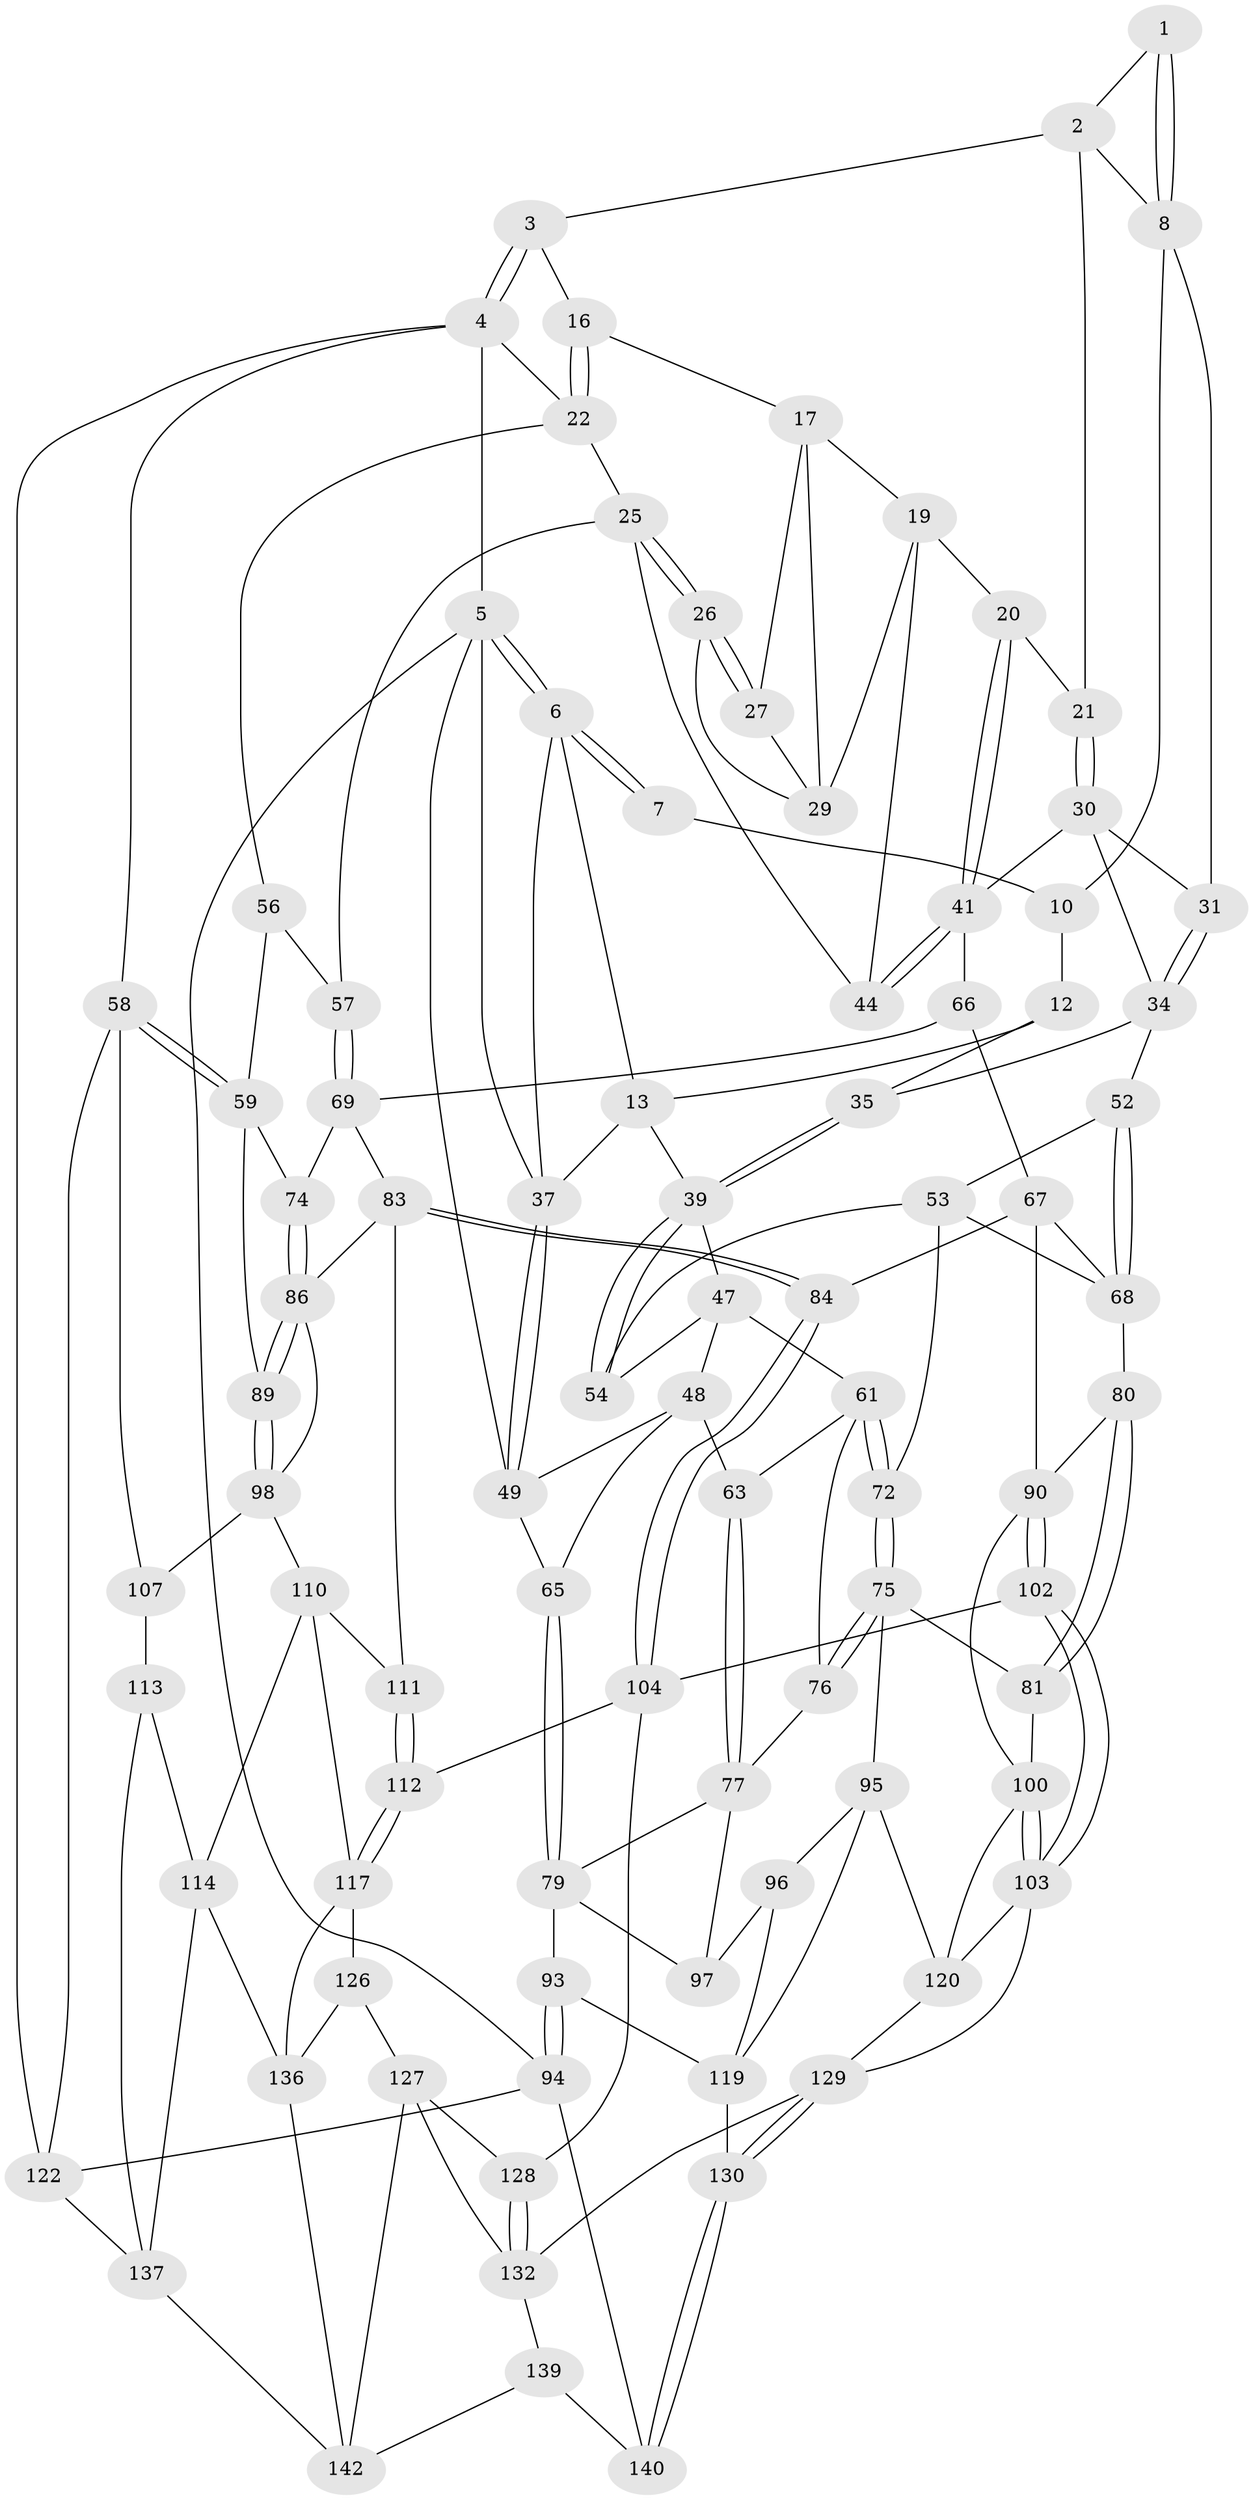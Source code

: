// Generated by graph-tools (version 1.1) at 2025/52/02/27/25 19:52:44]
// undirected, 90 vertices, 197 edges
graph export_dot {
graph [start="1"]
  node [color=gray90,style=filled];
  1 [pos="+0.3962291753346293+0"];
  2 [pos="+0.6767405809051875+0",super="+15"];
  3 [pos="+0.786808457168051+0"];
  4 [pos="+1+0",super="+23"];
  5 [pos="+0+0",super="+46"];
  6 [pos="+0+0",super="+14"];
  7 [pos="+0.09010876858712973+0"];
  8 [pos="+0.3853012610609786+0.047940636048584985",super="+9"];
  10 [pos="+0.25672672522606343+0.09066884029889968",super="+11"];
  12 [pos="+0.14449279505963533+0.13449721501857562",super="+28"];
  13 [pos="+0.09412650596407937+0.1483357776364487",super="+36"];
  16 [pos="+0.7955795108423747+0"];
  17 [pos="+0.7951332848635964+0",super="+18"];
  19 [pos="+0.6579927675000383+0.15996668347703574",super="+33"];
  20 [pos="+0.61826115350822+0.149365565800585"];
  21 [pos="+0.5886327887702455+0.13388806634060793"];
  22 [pos="+1+0.2177814428858383",super="+24"];
  25 [pos="+0.9120095348502897+0.2226775413764198",super="+50"];
  26 [pos="+0.8640734459768871+0.17421546122079817"];
  27 [pos="+0.8123236529976383+0.05959570633909574"];
  29 [pos="+0.7478892065250045+0.16190543263281681",super="+32"];
  30 [pos="+0.5545739432641942+0.15769755949847353",super="+43"];
  31 [pos="+0.38432970467628774+0.10141385238560477"];
  34 [pos="+0.3620575461751797+0.22761948328825113",super="+45"];
  35 [pos="+0.23909680772278033+0.2449577882160102"];
  37 [pos="+0.05803338834127978+0.22250419019140197",super="+38"];
  39 [pos="+0.2297552654515487+0.2575972940982173",super="+40"];
  41 [pos="+0.622673294848881+0.35194688933161533",super="+42"];
  44 [pos="+0.7139256720640669+0.3153846042668926"];
  47 [pos="+0.08626887713270497+0.3219253797957472",super="+55"];
  48 [pos="+0.04998416784184386+0.3266183003375181",super="+64"];
  49 [pos="+0+0.3134310831105322",super="+51"];
  52 [pos="+0.40295971418573867+0.356054836947171"];
  53 [pos="+0.2942489357964001+0.38757599930997794",super="+71"];
  54 [pos="+0.19751716023499594+0.33405666428960235"];
  56 [pos="+0.9173617186858436+0.38738815036160906"];
  57 [pos="+0.8008935097515878+0.403224038525922"];
  58 [pos="+1+0.5254388162196918",super="+106"];
  59 [pos="+1+0.5224793052257508",super="+60"];
  61 [pos="+0.1587950140477427+0.4047355483922017",super="+62"];
  63 [pos="+0.057286739055378+0.45901699710223426"];
  65 [pos="+0+0.44786943904018417"];
  66 [pos="+0.6047066484384994+0.41362247817917724"];
  67 [pos="+0.5288392772574164+0.4968013262015643",super="+85"];
  68 [pos="+0.4160902527124008+0.4871588257205138",super="+73"];
  69 [pos="+0.7967302502247684+0.4512673649375412",super="+70"];
  72 [pos="+0.2462631722751105+0.4896007645614421"];
  74 [pos="+0.8443102374711893+0.5109644075038563"];
  75 [pos="+0.19799498196458548+0.6039314334343128",super="+82"];
  76 [pos="+0.1442677226678775+0.5529048602394465"];
  77 [pos="+0.07371350471389415+0.5359079293407858",super="+78"];
  79 [pos="+0+0.5731125602560417",super="+92"];
  80 [pos="+0.38671484917817034+0.53271408427488"];
  81 [pos="+0.22536096943387166+0.6486854657416873"];
  83 [pos="+0.6912286718777095+0.5989028693030075",super="+88"];
  84 [pos="+0.6266708666931166+0.6405978086919022"];
  86 [pos="+0.8448454666445727+0.5486730816985825",super="+87"];
  89 [pos="+0.9280165344516066+0.598956095643262"];
  90 [pos="+0.4745096188363944+0.6108349199087719",super="+91"];
  93 [pos="+0+1"];
  94 [pos="+0+1"];
  95 [pos="+0.1996809751341014+0.6477969090865517",super="+118"];
  96 [pos="+0.10079187160084128+0.6573485638582395",super="+116"];
  97 [pos="+0.033475926889586+0.6271897520216317",super="+109"];
  98 [pos="+0.9152036696219197+0.6554746855818528",super="+99"];
  100 [pos="+0.397996664753903+0.6291154543351697",super="+101"];
  102 [pos="+0.5443299514563907+0.7622782073709687"];
  103 [pos="+0.42086494449745415+0.7450593868804453",super="+123"];
  104 [pos="+0.5931302617036464+0.7142298049251977",super="+105"];
  107 [pos="+1+0.7800892344120443",super="+108"];
  110 [pos="+0.8154493351512275+0.685000479034954",super="+115"];
  111 [pos="+0.7776385127929587+0.6745523871370404"];
  112 [pos="+0.7459432545748617+0.7348239597974556"];
  113 [pos="+0.9014530644472086+0.7966830140795302",super="+134"];
  114 [pos="+0.8652770136358632+0.8040525693163878",super="+135"];
  117 [pos="+0.7750635898276721+0.8199340983875242",super="+125"];
  119 [pos="+0.12263462710594256+0.7938266568815275",super="+124"];
  120 [pos="+0.294762548672507+0.7332517917237512",super="+121"];
  122 [pos="+1+1"];
  126 [pos="+0.610113550214456+0.8472476885774732"];
  127 [pos="+0.5707923650895309+0.8033627038113199",super="+138"];
  128 [pos="+0.5531878129539335+0.7665312949446199"];
  129 [pos="+0.23139317671554757+0.8915224898510934",super="+131"];
  130 [pos="+0.18932080660465456+0.9381453266204"];
  132 [pos="+0.3713237836525064+0.9198268283043934",super="+133"];
  136 [pos="+0.7907912454252561+0.9948220313005763",super="+141"];
  137 [pos="+0.8903533436849463+1",super="+146"];
  139 [pos="+0.351766006863241+0.9464494785652672",super="+144"];
  140 [pos="+0.2034589590787038+1",super="+145"];
  142 [pos="+0.5415642293947833+1",super="+143"];
  1 -- 2;
  1 -- 8;
  1 -- 8;
  2 -- 3;
  2 -- 8;
  2 -- 21;
  3 -- 4;
  3 -- 4;
  3 -- 16;
  4 -- 5;
  4 -- 122;
  4 -- 58;
  4 -- 22;
  5 -- 6;
  5 -- 6;
  5 -- 94;
  5 -- 37;
  5 -- 49;
  6 -- 7;
  6 -- 7;
  6 -- 37;
  6 -- 13;
  7 -- 10;
  8 -- 10;
  8 -- 31;
  10 -- 12 [weight=2];
  12 -- 13;
  12 -- 35;
  13 -- 37;
  13 -- 39;
  16 -- 17;
  16 -- 22;
  16 -- 22;
  17 -- 27;
  17 -- 19;
  17 -- 29;
  19 -- 20;
  19 -- 44;
  19 -- 29;
  20 -- 21;
  20 -- 41;
  20 -- 41;
  21 -- 30;
  21 -- 30;
  22 -- 56;
  22 -- 25;
  25 -- 26;
  25 -- 26;
  25 -- 44;
  25 -- 57;
  26 -- 27;
  26 -- 27;
  26 -- 29;
  27 -- 29;
  30 -- 31;
  30 -- 41;
  30 -- 34;
  31 -- 34;
  31 -- 34;
  34 -- 35;
  34 -- 52;
  35 -- 39;
  35 -- 39;
  37 -- 49;
  37 -- 49;
  39 -- 54;
  39 -- 54;
  39 -- 47;
  41 -- 44;
  41 -- 44;
  41 -- 66;
  47 -- 48;
  47 -- 61;
  47 -- 54;
  48 -- 49;
  48 -- 65;
  48 -- 63;
  49 -- 65;
  52 -- 53;
  52 -- 68;
  52 -- 68;
  53 -- 54;
  53 -- 72;
  53 -- 68;
  56 -- 57;
  56 -- 59;
  57 -- 69;
  57 -- 69;
  58 -- 59;
  58 -- 59;
  58 -- 107;
  58 -- 122;
  59 -- 89;
  59 -- 74;
  61 -- 72;
  61 -- 72;
  61 -- 76;
  61 -- 63;
  63 -- 77;
  63 -- 77;
  65 -- 79;
  65 -- 79;
  66 -- 67;
  66 -- 69;
  67 -- 68;
  67 -- 90;
  67 -- 84;
  68 -- 80;
  69 -- 74;
  69 -- 83;
  72 -- 75;
  72 -- 75;
  74 -- 86;
  74 -- 86;
  75 -- 76;
  75 -- 76;
  75 -- 81;
  75 -- 95;
  76 -- 77;
  77 -- 97;
  77 -- 79;
  79 -- 93;
  79 -- 97;
  80 -- 81;
  80 -- 81;
  80 -- 90;
  81 -- 100;
  83 -- 84;
  83 -- 84;
  83 -- 111;
  83 -- 86;
  84 -- 104;
  84 -- 104;
  86 -- 89;
  86 -- 89;
  86 -- 98;
  89 -- 98;
  89 -- 98;
  90 -- 102;
  90 -- 102;
  90 -- 100;
  93 -- 94;
  93 -- 94;
  93 -- 119;
  94 -- 122;
  94 -- 140;
  95 -- 96;
  95 -- 119;
  95 -- 120;
  96 -- 97 [weight=2];
  96 -- 119;
  98 -- 107;
  98 -- 110;
  100 -- 103;
  100 -- 103;
  100 -- 120;
  102 -- 103;
  102 -- 103;
  102 -- 104;
  103 -- 120;
  103 -- 129;
  104 -- 112;
  104 -- 128;
  107 -- 113 [weight=2];
  110 -- 111;
  110 -- 114;
  110 -- 117;
  111 -- 112;
  111 -- 112;
  112 -- 117;
  112 -- 117;
  113 -- 114;
  113 -- 137;
  114 -- 136;
  114 -- 137;
  117 -- 136;
  117 -- 126;
  119 -- 130;
  120 -- 129;
  122 -- 137;
  126 -- 127;
  126 -- 136;
  127 -- 128;
  127 -- 132;
  127 -- 142;
  128 -- 132;
  128 -- 132;
  129 -- 130;
  129 -- 130;
  129 -- 132;
  130 -- 140;
  130 -- 140;
  132 -- 139;
  136 -- 142;
  137 -- 142;
  139 -- 140 [weight=2];
  139 -- 142;
}
